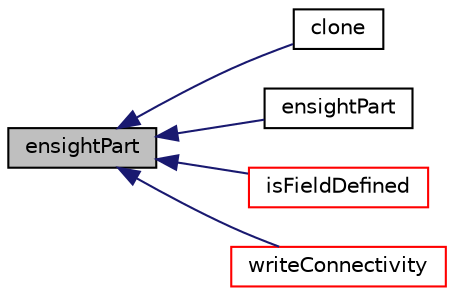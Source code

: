 digraph "ensightPart"
{
  bgcolor="transparent";
  edge [fontname="Helvetica",fontsize="10",labelfontname="Helvetica",labelfontsize="10"];
  node [fontname="Helvetica",fontsize="10",shape=record];
  rankdir="LR";
  Node1 [label="ensightPart",height=0.2,width=0.4,color="black", fillcolor="grey75", style="filled", fontcolor="black"];
  Node1 -> Node2 [dir="back",color="midnightblue",fontsize="10",style="solid",fontname="Helvetica"];
  Node2 [label="clone",height=0.2,width=0.4,color="black",URL="$a00647.html#a13d738c2f8d5a2e2501cf68d8be3912d",tooltip="Construct and return clone. "];
  Node1 -> Node3 [dir="back",color="midnightblue",fontsize="10",style="solid",fontname="Helvetica"];
  Node3 [label="ensightPart",height=0.2,width=0.4,color="black",URL="$a00647.html#ad74b38fa5d64d22d5e48181eb39c0b09",tooltip="Construct empty part with number and description. "];
  Node1 -> Node4 [dir="back",color="midnightblue",fontsize="10",style="solid",fontname="Helvetica"];
  Node4 [label="isFieldDefined",height=0.2,width=0.4,color="red",URL="$a00647.html#aea2bad3c7d7e895009e5c1f7be72d360",tooltip="Check for fully defined fields. "];
  Node1 -> Node5 [dir="back",color="midnightblue",fontsize="10",style="solid",fontname="Helvetica"];
  Node5 [label="writeConnectivity",height=0.2,width=0.4,color="red",URL="$a00647.html#a51e75859b07456591bbef8967a68030a",tooltip="Write connectivities. "];
}
